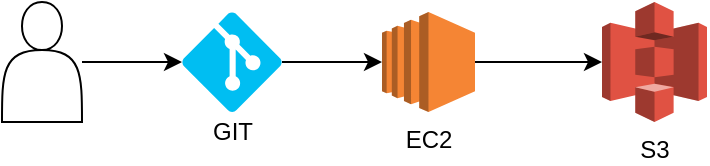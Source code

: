 <mxfile version="24.3.1" type="device">
  <diagram name="Página-1" id="tpfj6r3Se-SdTKUQauSu">
    <mxGraphModel dx="1290" dy="565" grid="1" gridSize="10" guides="1" tooltips="1" connect="1" arrows="1" fold="1" page="1" pageScale="1" pageWidth="827" pageHeight="1169" math="0" shadow="0">
      <root>
        <mxCell id="0" />
        <mxCell id="1" parent="0" />
        <mxCell id="BZo-3w8dqCYTkhStSHwp-3" style="edgeStyle=orthogonalEdgeStyle;rounded=0;orthogonalLoop=1;jettySize=auto;html=1;" edge="1" parent="1" source="BZo-3w8dqCYTkhStSHwp-1" target="BZo-3w8dqCYTkhStSHwp-2">
          <mxGeometry relative="1" as="geometry" />
        </mxCell>
        <mxCell id="BZo-3w8dqCYTkhStSHwp-1" value="EC2" style="outlineConnect=0;dashed=0;verticalLabelPosition=bottom;verticalAlign=top;align=center;html=1;shape=mxgraph.aws3.ec2;fillColor=#F58534;gradientColor=none;" vertex="1" parent="1">
          <mxGeometry x="310" y="175" width="46.5" height="50" as="geometry" />
        </mxCell>
        <mxCell id="BZo-3w8dqCYTkhStSHwp-2" value="S3" style="outlineConnect=0;dashed=0;verticalLabelPosition=bottom;verticalAlign=top;align=center;html=1;shape=mxgraph.aws3.s3;fillColor=#E05243;gradientColor=none;" vertex="1" parent="1">
          <mxGeometry x="420" y="170" width="52.5" height="60" as="geometry" />
        </mxCell>
        <mxCell id="BZo-3w8dqCYTkhStSHwp-6" style="edgeStyle=orthogonalEdgeStyle;rounded=0;orthogonalLoop=1;jettySize=auto;html=1;" edge="1" parent="1" source="BZo-3w8dqCYTkhStSHwp-4" target="BZo-3w8dqCYTkhStSHwp-5">
          <mxGeometry relative="1" as="geometry" />
        </mxCell>
        <mxCell id="BZo-3w8dqCYTkhStSHwp-4" value="" style="shape=actor;whiteSpace=wrap;html=1;" vertex="1" parent="1">
          <mxGeometry x="120" y="170" width="40" height="60" as="geometry" />
        </mxCell>
        <mxCell id="BZo-3w8dqCYTkhStSHwp-5" value="" style="verticalLabelPosition=bottom;html=1;verticalAlign=top;align=center;strokeColor=none;fillColor=#00BEF2;shape=mxgraph.azure.git_repository;" vertex="1" parent="1">
          <mxGeometry x="210" y="175" width="50" height="50" as="geometry" />
        </mxCell>
        <mxCell id="BZo-3w8dqCYTkhStSHwp-7" style="edgeStyle=orthogonalEdgeStyle;rounded=0;orthogonalLoop=1;jettySize=auto;html=1;exitX=1;exitY=0.5;exitDx=0;exitDy=0;exitPerimeter=0;entryX=0;entryY=0.5;entryDx=0;entryDy=0;entryPerimeter=0;" edge="1" parent="1" source="BZo-3w8dqCYTkhStSHwp-5" target="BZo-3w8dqCYTkhStSHwp-1">
          <mxGeometry relative="1" as="geometry" />
        </mxCell>
        <mxCell id="BZo-3w8dqCYTkhStSHwp-9" value="GIT" style="text;html=1;align=center;verticalAlign=middle;resizable=0;points=[];autosize=1;strokeColor=none;fillColor=none;" vertex="1" parent="1">
          <mxGeometry x="215" y="220" width="40" height="30" as="geometry" />
        </mxCell>
      </root>
    </mxGraphModel>
  </diagram>
</mxfile>
